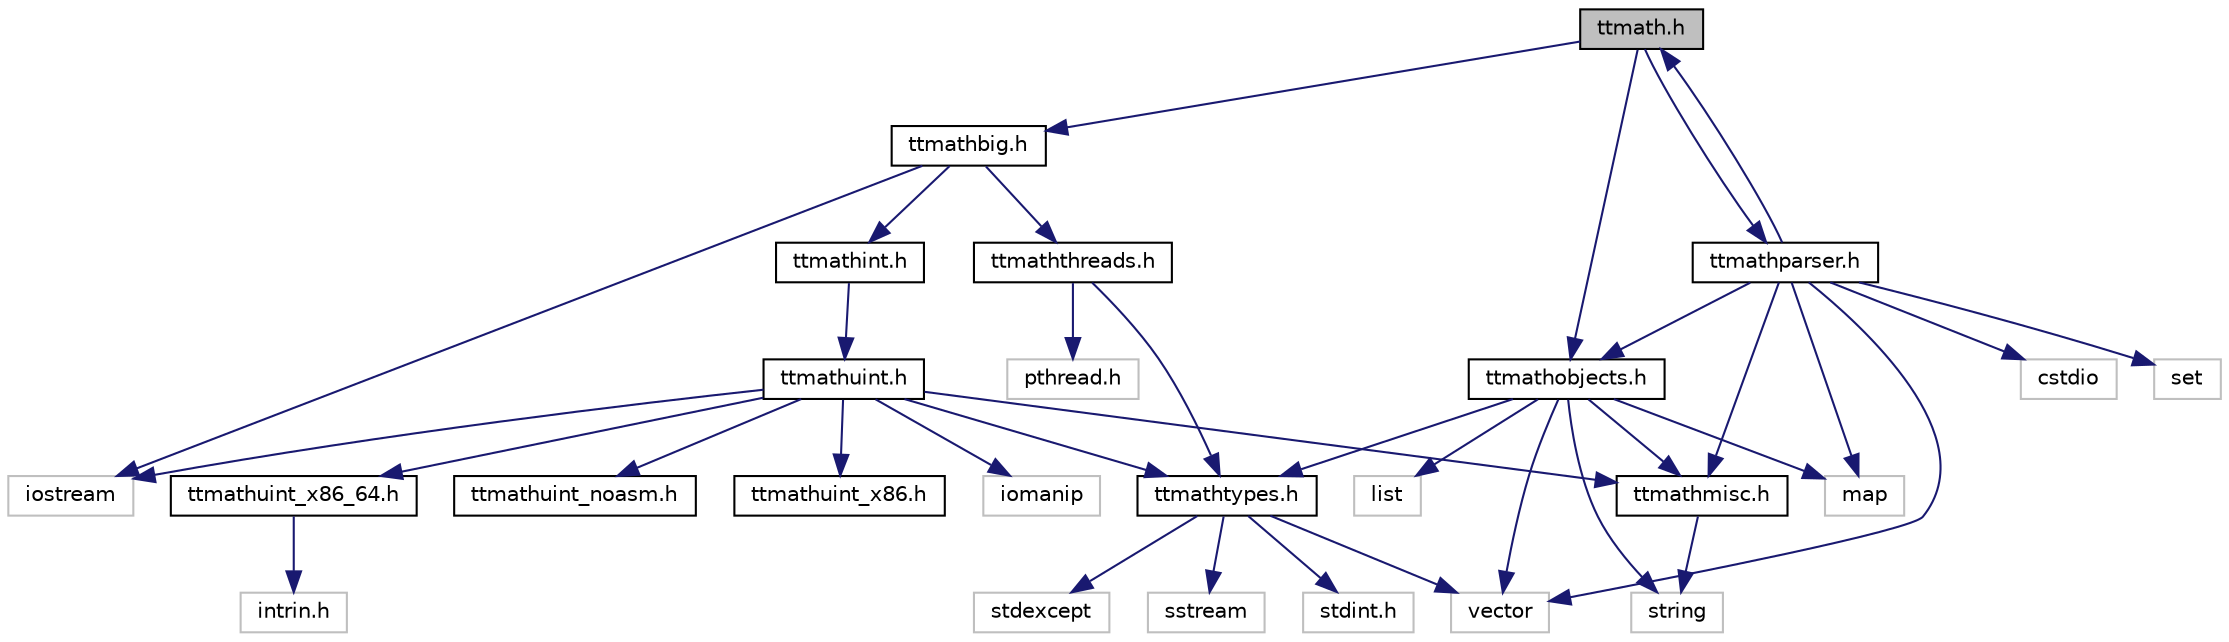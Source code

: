 digraph "ttmath.h"
{
 // LATEX_PDF_SIZE
  edge [fontname="Helvetica",fontsize="10",labelfontname="Helvetica",labelfontsize="10"];
  node [fontname="Helvetica",fontsize="10",shape=record];
  Node0 [label="ttmath.h",height=0.2,width=0.4,color="black", fillcolor="grey75", style="filled", fontcolor="black",tooltip="Mathematics functions."];
  Node0 -> Node1 [color="midnightblue",fontsize="10",style="solid",fontname="Helvetica"];
  Node1 [label="ttmathbig.h",height=0.2,width=0.4,color="black", fillcolor="white", style="filled",URL="$ttmathbig_8h.html",tooltip="A Class for representing floating point numbers."];
  Node1 -> Node2 [color="midnightblue",fontsize="10",style="solid",fontname="Helvetica"];
  Node2 [label="ttmathint.h",height=0.2,width=0.4,color="black", fillcolor="white", style="filled",URL="$ttmathint_8h.html",tooltip="template class Int<uint>"];
  Node2 -> Node3 [color="midnightblue",fontsize="10",style="solid",fontname="Helvetica"];
  Node3 [label="ttmathuint.h",height=0.2,width=0.4,color="black", fillcolor="white", style="filled",URL="$ttmathuint_8h.html",tooltip="template class UInt<uint>"];
  Node3 -> Node4 [color="midnightblue",fontsize="10",style="solid",fontname="Helvetica"];
  Node4 [label="iostream",height=0.2,width=0.4,color="grey75", fillcolor="white", style="filled",tooltip=" "];
  Node3 -> Node5 [color="midnightblue",fontsize="10",style="solid",fontname="Helvetica"];
  Node5 [label="iomanip",height=0.2,width=0.4,color="grey75", fillcolor="white", style="filled",tooltip=" "];
  Node3 -> Node6 [color="midnightblue",fontsize="10",style="solid",fontname="Helvetica"];
  Node6 [label="ttmathtypes.h",height=0.2,width=0.4,color="black", fillcolor="white", style="filled",URL="$ttmathtypes_8h.html",tooltip="constants used in the library"];
  Node6 -> Node7 [color="midnightblue",fontsize="10",style="solid",fontname="Helvetica"];
  Node7 [label="stdexcept",height=0.2,width=0.4,color="grey75", fillcolor="white", style="filled",tooltip=" "];
  Node6 -> Node8 [color="midnightblue",fontsize="10",style="solid",fontname="Helvetica"];
  Node8 [label="sstream",height=0.2,width=0.4,color="grey75", fillcolor="white", style="filled",tooltip=" "];
  Node6 -> Node9 [color="midnightblue",fontsize="10",style="solid",fontname="Helvetica"];
  Node9 [label="vector",height=0.2,width=0.4,color="grey75", fillcolor="white", style="filled",tooltip=" "];
  Node6 -> Node10 [color="midnightblue",fontsize="10",style="solid",fontname="Helvetica"];
  Node10 [label="stdint.h",height=0.2,width=0.4,color="grey75", fillcolor="white", style="filled",tooltip=" "];
  Node3 -> Node11 [color="midnightblue",fontsize="10",style="solid",fontname="Helvetica"];
  Node11 [label="ttmathmisc.h",height=0.2,width=0.4,color="black", fillcolor="white", style="filled",URL="$ttmathmisc_8h.html",tooltip="some helpful functions"];
  Node11 -> Node12 [color="midnightblue",fontsize="10",style="solid",fontname="Helvetica"];
  Node12 [label="string",height=0.2,width=0.4,color="grey75", fillcolor="white", style="filled",tooltip=" "];
  Node3 -> Node13 [color="midnightblue",fontsize="10",style="solid",fontname="Helvetica"];
  Node13 [label="ttmathuint_x86.h",height=0.2,width=0.4,color="black", fillcolor="white", style="filled",URL="$ttmathuint__x86_8h.html",tooltip="template class UInt<uint> with assembler code for 32bit x86 processors"];
  Node3 -> Node14 [color="midnightblue",fontsize="10",style="solid",fontname="Helvetica"];
  Node14 [label="ttmathuint_x86_64.h",height=0.2,width=0.4,color="black", fillcolor="white", style="filled",URL="$ttmathuint__x86__64_8h.html",tooltip="template class UInt<uint> with assembler code for 64bit x86_64 processors"];
  Node14 -> Node15 [color="midnightblue",fontsize="10",style="solid",fontname="Helvetica"];
  Node15 [label="intrin.h",height=0.2,width=0.4,color="grey75", fillcolor="white", style="filled",tooltip=" "];
  Node3 -> Node16 [color="midnightblue",fontsize="10",style="solid",fontname="Helvetica"];
  Node16 [label="ttmathuint_noasm.h",height=0.2,width=0.4,color="black", fillcolor="white", style="filled",URL="$ttmathuint__noasm_8h.html",tooltip="template class UInt<uint> with methods without any assembler code (used for no-asm version of ttmath)"];
  Node1 -> Node17 [color="midnightblue",fontsize="10",style="solid",fontname="Helvetica"];
  Node17 [label="ttmaththreads.h",height=0.2,width=0.4,color="black", fillcolor="white", style="filled",URL="$ttmaththreads_8h.html",tooltip="Some objects used in multithreads environment."];
  Node17 -> Node6 [color="midnightblue",fontsize="10",style="solid",fontname="Helvetica"];
  Node17 -> Node18 [color="midnightblue",fontsize="10",style="solid",fontname="Helvetica"];
  Node18 [label="pthread.h",height=0.2,width=0.4,color="grey75", fillcolor="white", style="filled",tooltip=" "];
  Node1 -> Node4 [color="midnightblue",fontsize="10",style="solid",fontname="Helvetica"];
  Node0 -> Node19 [color="midnightblue",fontsize="10",style="solid",fontname="Helvetica"];
  Node19 [label="ttmathobjects.h",height=0.2,width=0.4,color="black", fillcolor="white", style="filled",URL="$ttmathobjects_8h.html",tooltip="Mathematic functions."];
  Node19 -> Node12 [color="midnightblue",fontsize="10",style="solid",fontname="Helvetica"];
  Node19 -> Node9 [color="midnightblue",fontsize="10",style="solid",fontname="Helvetica"];
  Node19 -> Node20 [color="midnightblue",fontsize="10",style="solid",fontname="Helvetica"];
  Node20 [label="list",height=0.2,width=0.4,color="grey75", fillcolor="white", style="filled",tooltip=" "];
  Node19 -> Node21 [color="midnightblue",fontsize="10",style="solid",fontname="Helvetica"];
  Node21 [label="map",height=0.2,width=0.4,color="grey75", fillcolor="white", style="filled",tooltip=" "];
  Node19 -> Node6 [color="midnightblue",fontsize="10",style="solid",fontname="Helvetica"];
  Node19 -> Node11 [color="midnightblue",fontsize="10",style="solid",fontname="Helvetica"];
  Node0 -> Node22 [color="midnightblue",fontsize="10",style="solid",fontname="Helvetica"];
  Node22 [label="ttmathparser.h",height=0.2,width=0.4,color="black", fillcolor="white", style="filled",URL="$ttmathparser_8h.html",tooltip="A mathematical parser."];
  Node22 -> Node23 [color="midnightblue",fontsize="10",style="solid",fontname="Helvetica"];
  Node23 [label="cstdio",height=0.2,width=0.4,color="grey75", fillcolor="white", style="filled",tooltip=" "];
  Node22 -> Node9 [color="midnightblue",fontsize="10",style="solid",fontname="Helvetica"];
  Node22 -> Node21 [color="midnightblue",fontsize="10",style="solid",fontname="Helvetica"];
  Node22 -> Node24 [color="midnightblue",fontsize="10",style="solid",fontname="Helvetica"];
  Node24 [label="set",height=0.2,width=0.4,color="grey75", fillcolor="white", style="filled",tooltip=" "];
  Node22 -> Node0 [color="midnightblue",fontsize="10",style="solid",fontname="Helvetica"];
  Node22 -> Node19 [color="midnightblue",fontsize="10",style="solid",fontname="Helvetica"];
  Node22 -> Node11 [color="midnightblue",fontsize="10",style="solid",fontname="Helvetica"];
}
